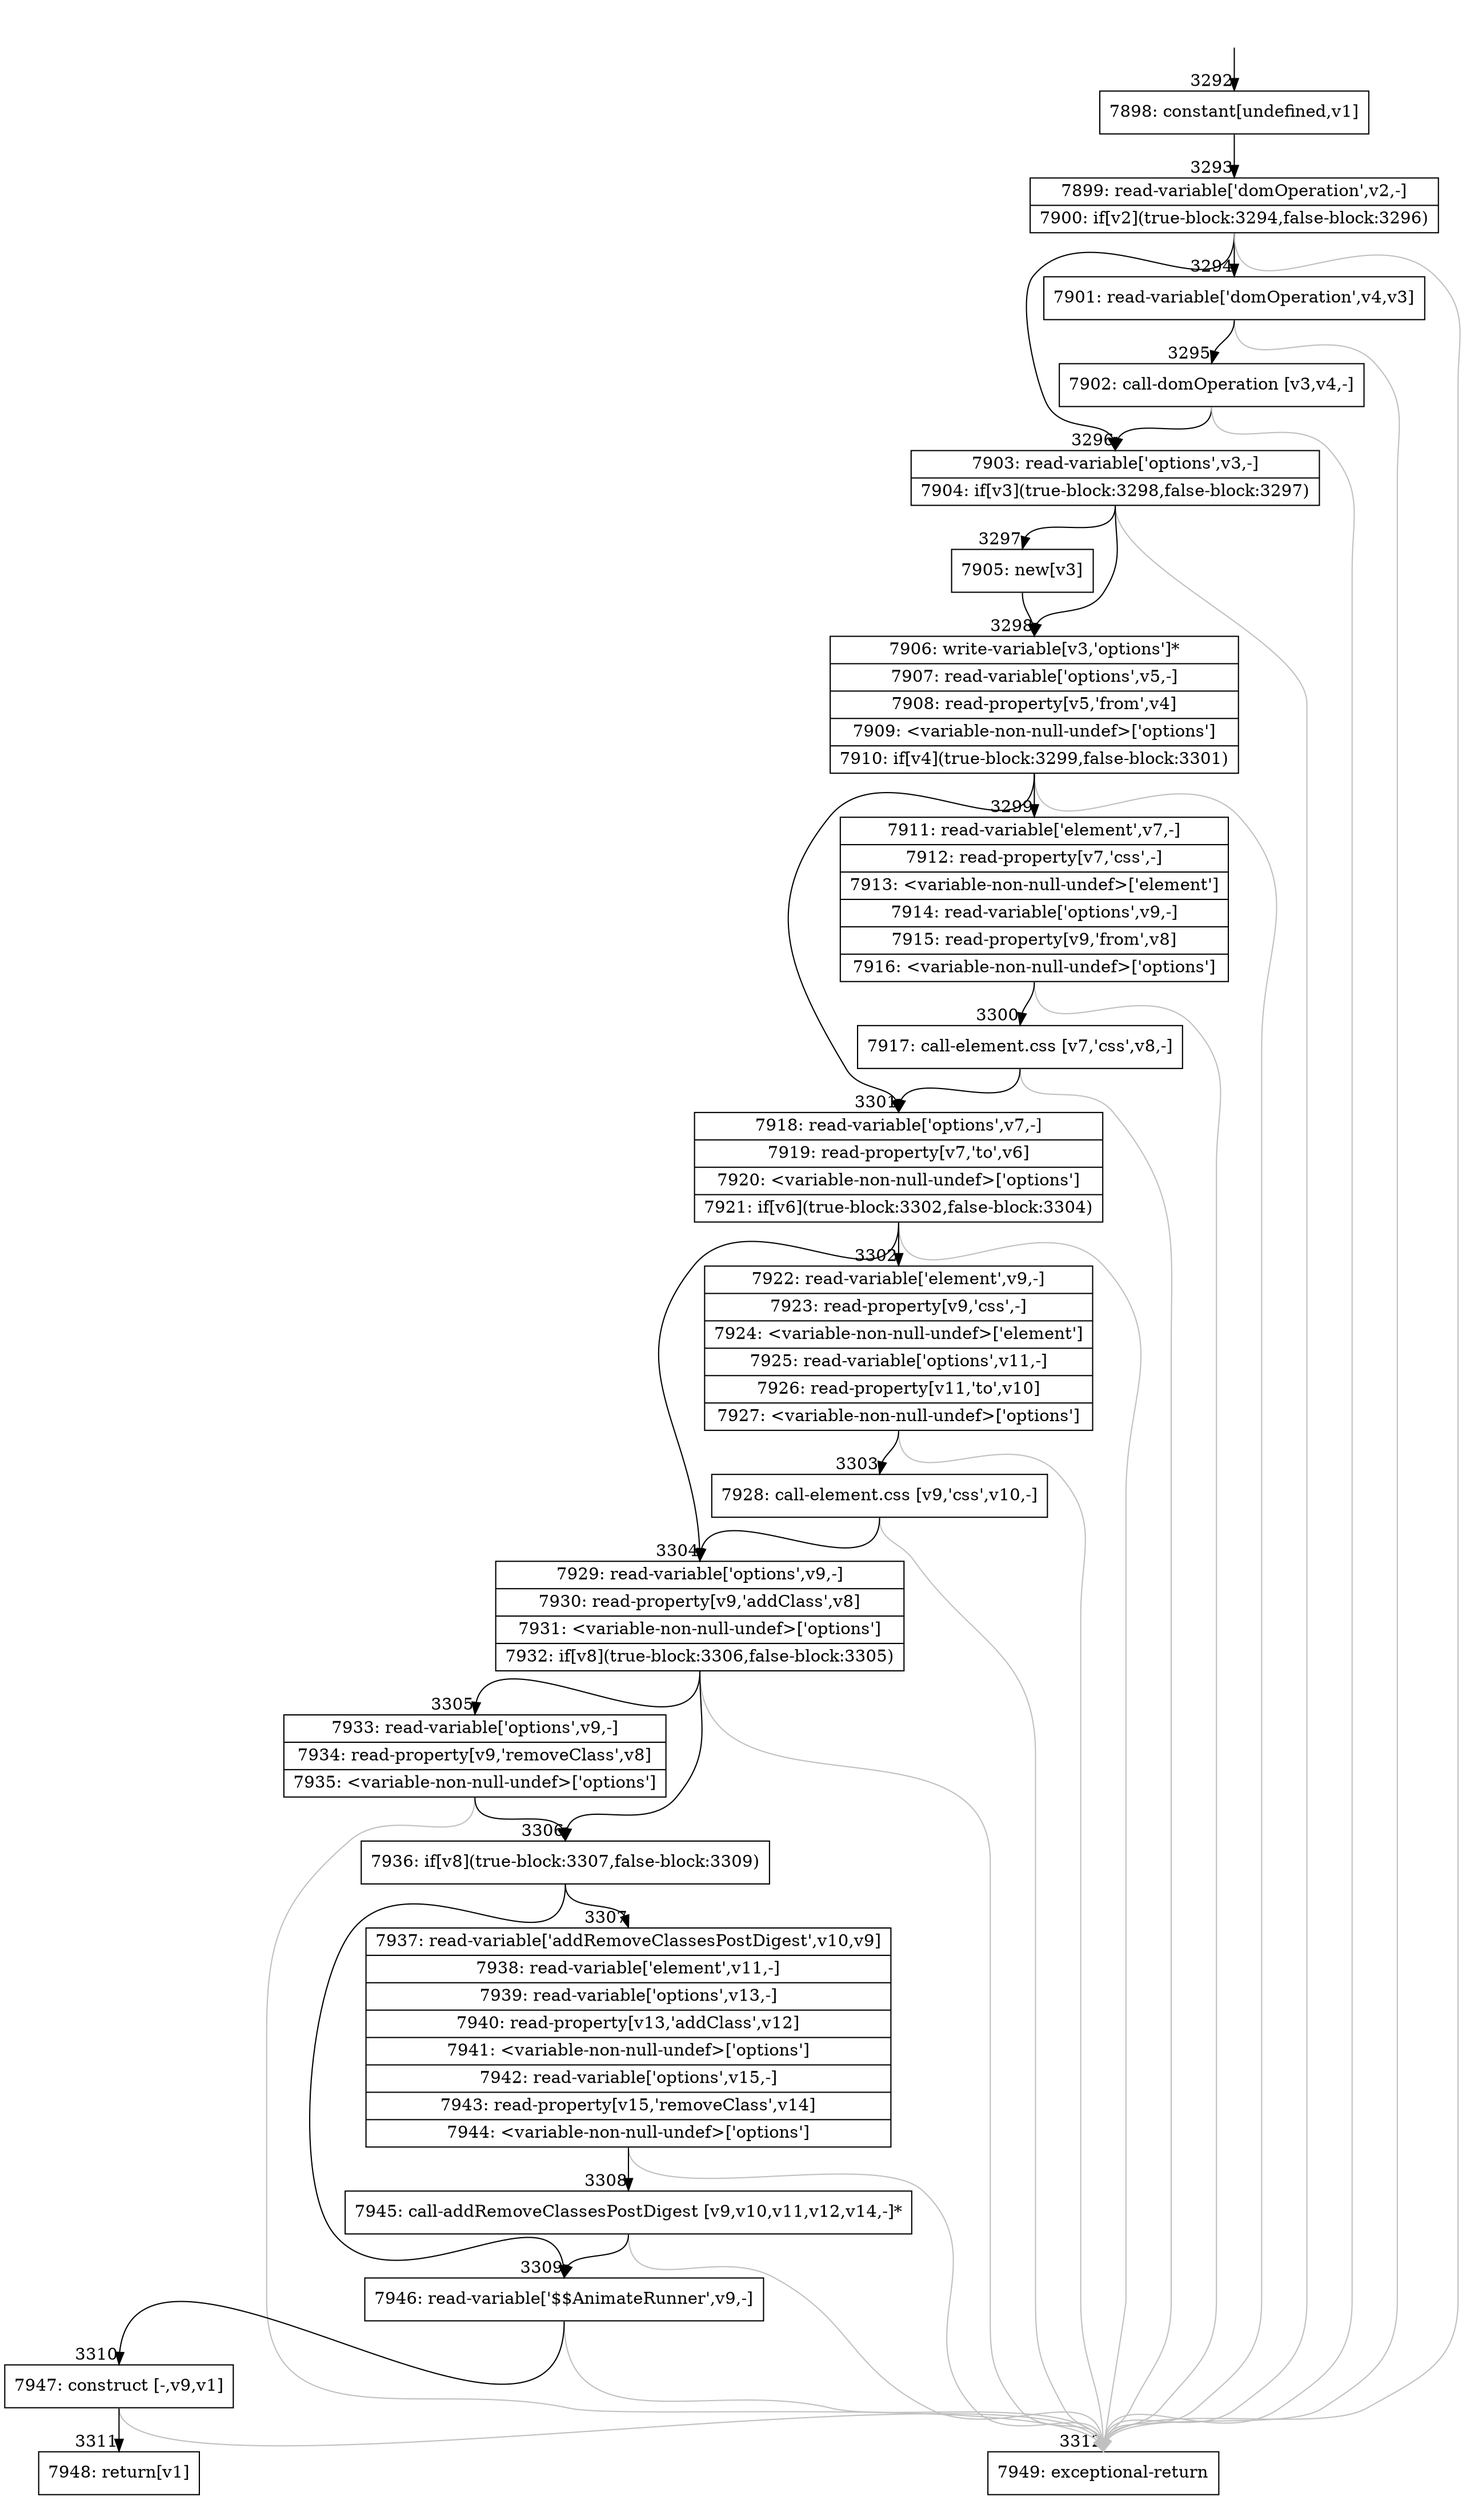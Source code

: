 digraph {
rankdir="TD"
BB_entry272[shape=none,label=""];
BB_entry272 -> BB3292 [tailport=s, headport=n, headlabel="    3292"]
BB3292 [shape=record label="{7898: constant[undefined,v1]}" ] 
BB3292 -> BB3293 [tailport=s, headport=n, headlabel="      3293"]
BB3293 [shape=record label="{7899: read-variable['domOperation',v2,-]|7900: if[v2](true-block:3294,false-block:3296)}" ] 
BB3293 -> BB3296 [tailport=s, headport=n, headlabel="      3296"]
BB3293 -> BB3294 [tailport=s, headport=n, headlabel="      3294"]
BB3293 -> BB3312 [tailport=s, headport=n, color=gray, headlabel="      3312"]
BB3294 [shape=record label="{7901: read-variable['domOperation',v4,v3]}" ] 
BB3294 -> BB3295 [tailport=s, headport=n, headlabel="      3295"]
BB3294 -> BB3312 [tailport=s, headport=n, color=gray]
BB3295 [shape=record label="{7902: call-domOperation [v3,v4,-]}" ] 
BB3295 -> BB3296 [tailport=s, headport=n]
BB3295 -> BB3312 [tailport=s, headport=n, color=gray]
BB3296 [shape=record label="{7903: read-variable['options',v3,-]|7904: if[v3](true-block:3298,false-block:3297)}" ] 
BB3296 -> BB3298 [tailport=s, headport=n, headlabel="      3298"]
BB3296 -> BB3297 [tailport=s, headport=n, headlabel="      3297"]
BB3296 -> BB3312 [tailport=s, headport=n, color=gray]
BB3297 [shape=record label="{7905: new[v3]}" ] 
BB3297 -> BB3298 [tailport=s, headport=n]
BB3298 [shape=record label="{7906: write-variable[v3,'options']*|7907: read-variable['options',v5,-]|7908: read-property[v5,'from',v4]|7909: \<variable-non-null-undef\>['options']|7910: if[v4](true-block:3299,false-block:3301)}" ] 
BB3298 -> BB3301 [tailport=s, headport=n, headlabel="      3301"]
BB3298 -> BB3299 [tailport=s, headport=n, headlabel="      3299"]
BB3298 -> BB3312 [tailport=s, headport=n, color=gray]
BB3299 [shape=record label="{7911: read-variable['element',v7,-]|7912: read-property[v7,'css',-]|7913: \<variable-non-null-undef\>['element']|7914: read-variable['options',v9,-]|7915: read-property[v9,'from',v8]|7916: \<variable-non-null-undef\>['options']}" ] 
BB3299 -> BB3300 [tailport=s, headport=n, headlabel="      3300"]
BB3299 -> BB3312 [tailport=s, headport=n, color=gray]
BB3300 [shape=record label="{7917: call-element.css [v7,'css',v8,-]}" ] 
BB3300 -> BB3301 [tailport=s, headport=n]
BB3300 -> BB3312 [tailport=s, headport=n, color=gray]
BB3301 [shape=record label="{7918: read-variable['options',v7,-]|7919: read-property[v7,'to',v6]|7920: \<variable-non-null-undef\>['options']|7921: if[v6](true-block:3302,false-block:3304)}" ] 
BB3301 -> BB3304 [tailport=s, headport=n, headlabel="      3304"]
BB3301 -> BB3302 [tailport=s, headport=n, headlabel="      3302"]
BB3301 -> BB3312 [tailport=s, headport=n, color=gray]
BB3302 [shape=record label="{7922: read-variable['element',v9,-]|7923: read-property[v9,'css',-]|7924: \<variable-non-null-undef\>['element']|7925: read-variable['options',v11,-]|7926: read-property[v11,'to',v10]|7927: \<variable-non-null-undef\>['options']}" ] 
BB3302 -> BB3303 [tailport=s, headport=n, headlabel="      3303"]
BB3302 -> BB3312 [tailport=s, headport=n, color=gray]
BB3303 [shape=record label="{7928: call-element.css [v9,'css',v10,-]}" ] 
BB3303 -> BB3304 [tailport=s, headport=n]
BB3303 -> BB3312 [tailport=s, headport=n, color=gray]
BB3304 [shape=record label="{7929: read-variable['options',v9,-]|7930: read-property[v9,'addClass',v8]|7931: \<variable-non-null-undef\>['options']|7932: if[v8](true-block:3306,false-block:3305)}" ] 
BB3304 -> BB3306 [tailport=s, headport=n, headlabel="      3306"]
BB3304 -> BB3305 [tailport=s, headport=n, headlabel="      3305"]
BB3304 -> BB3312 [tailport=s, headport=n, color=gray]
BB3305 [shape=record label="{7933: read-variable['options',v9,-]|7934: read-property[v9,'removeClass',v8]|7935: \<variable-non-null-undef\>['options']}" ] 
BB3305 -> BB3306 [tailport=s, headport=n]
BB3305 -> BB3312 [tailport=s, headport=n, color=gray]
BB3306 [shape=record label="{7936: if[v8](true-block:3307,false-block:3309)}" ] 
BB3306 -> BB3307 [tailport=s, headport=n, headlabel="      3307"]
BB3306 -> BB3309 [tailport=s, headport=n, headlabel="      3309"]
BB3307 [shape=record label="{7937: read-variable['addRemoveClassesPostDigest',v10,v9]|7938: read-variable['element',v11,-]|7939: read-variable['options',v13,-]|7940: read-property[v13,'addClass',v12]|7941: \<variable-non-null-undef\>['options']|7942: read-variable['options',v15,-]|7943: read-property[v15,'removeClass',v14]|7944: \<variable-non-null-undef\>['options']}" ] 
BB3307 -> BB3308 [tailport=s, headport=n, headlabel="      3308"]
BB3307 -> BB3312 [tailport=s, headport=n, color=gray]
BB3308 [shape=record label="{7945: call-addRemoveClassesPostDigest [v9,v10,v11,v12,v14,-]*}" ] 
BB3308 -> BB3309 [tailport=s, headport=n]
BB3308 -> BB3312 [tailport=s, headport=n, color=gray]
BB3309 [shape=record label="{7946: read-variable['$$AnimateRunner',v9,-]}" ] 
BB3309 -> BB3310 [tailport=s, headport=n, headlabel="      3310"]
BB3309 -> BB3312 [tailport=s, headport=n, color=gray]
BB3310 [shape=record label="{7947: construct [-,v9,v1]}" ] 
BB3310 -> BB3311 [tailport=s, headport=n, headlabel="      3311"]
BB3310 -> BB3312 [tailport=s, headport=n, color=gray]
BB3311 [shape=record label="{7948: return[v1]}" ] 
BB3312 [shape=record label="{7949: exceptional-return}" ] 
//#$~ 4851
}
